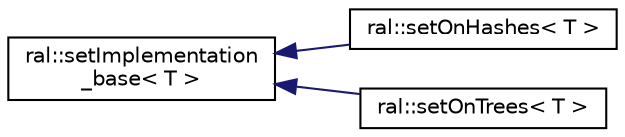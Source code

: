 digraph "Иерархия классов. Графический вид."
{
 // LATEX_PDF_SIZE
  edge [fontname="Helvetica",fontsize="10",labelfontname="Helvetica",labelfontsize="10"];
  node [fontname="Helvetica",fontsize="10",shape=record];
  rankdir="LR";
  Node0 [label="ral::setImplementation\l_base\< T \>",height=0.2,width=0.4,color="black", fillcolor="white", style="filled",URL="$classral_1_1set_implementation__base.html",tooltip="Базовый класс для интерфейса"];
  Node0 -> Node1 [dir="back",color="midnightblue",fontsize="10",style="solid",fontname="Helvetica"];
  Node1 [label="ral::setOnHashes\< T \>",height=0.2,width=0.4,color="black", fillcolor="white", style="filled",URL="$classral_1_1set_on_hashes.html",tooltip="Класс, реазилующий интерфейс множества на хешах"];
  Node0 -> Node2 [dir="back",color="midnightblue",fontsize="10",style="solid",fontname="Helvetica"];
  Node2 [label="ral::setOnTrees\< T \>",height=0.2,width=0.4,color="black", fillcolor="white", style="filled",URL="$classral_1_1set_on_trees.html",tooltip="Класс, реазилующий интерфейс множества на деревьях"];
}
